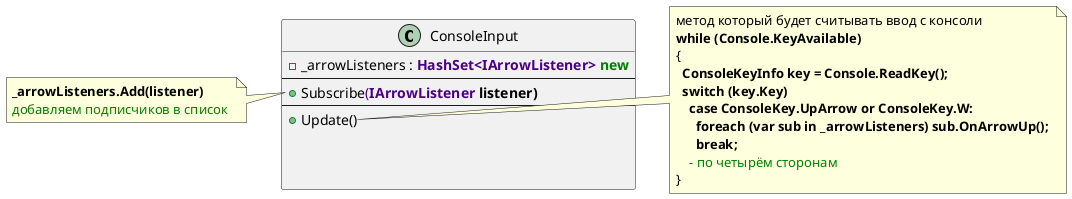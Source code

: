 ﻿@startuml

class ConsoleInput
{
    - _arrowListeners : <color:indigo><b>HashSet<IArrowListener> <color:green>new
    --
    + Subscribe<color:indigo>(<color:indigo><b>IArrowListener <color:black>listener)
    --
    + Update()
    
    
    
}

note left of ConsoleInput::Subscribe
<b>_arrowListeners.Add(listener)  
<color:green>добавляем подписчиков в список 
end note

note right of ConsoleInput::Update
метод который будет считывать ввод с консоли
<b>while (Console.KeyAvailable) 
{ 
  <b>ConsoleKeyInfo key = Console.ReadKey();
  <b>switch (key.Key) 
    <b>case ConsoleKey.UpArrow or ConsoleKey.W: 
      <b>foreach (var sub in _arrowListeners) sub.OnArrowUp(); 
      <b>break; 
    <color:green>- по четырём сторонам
}
end note
@enduml
